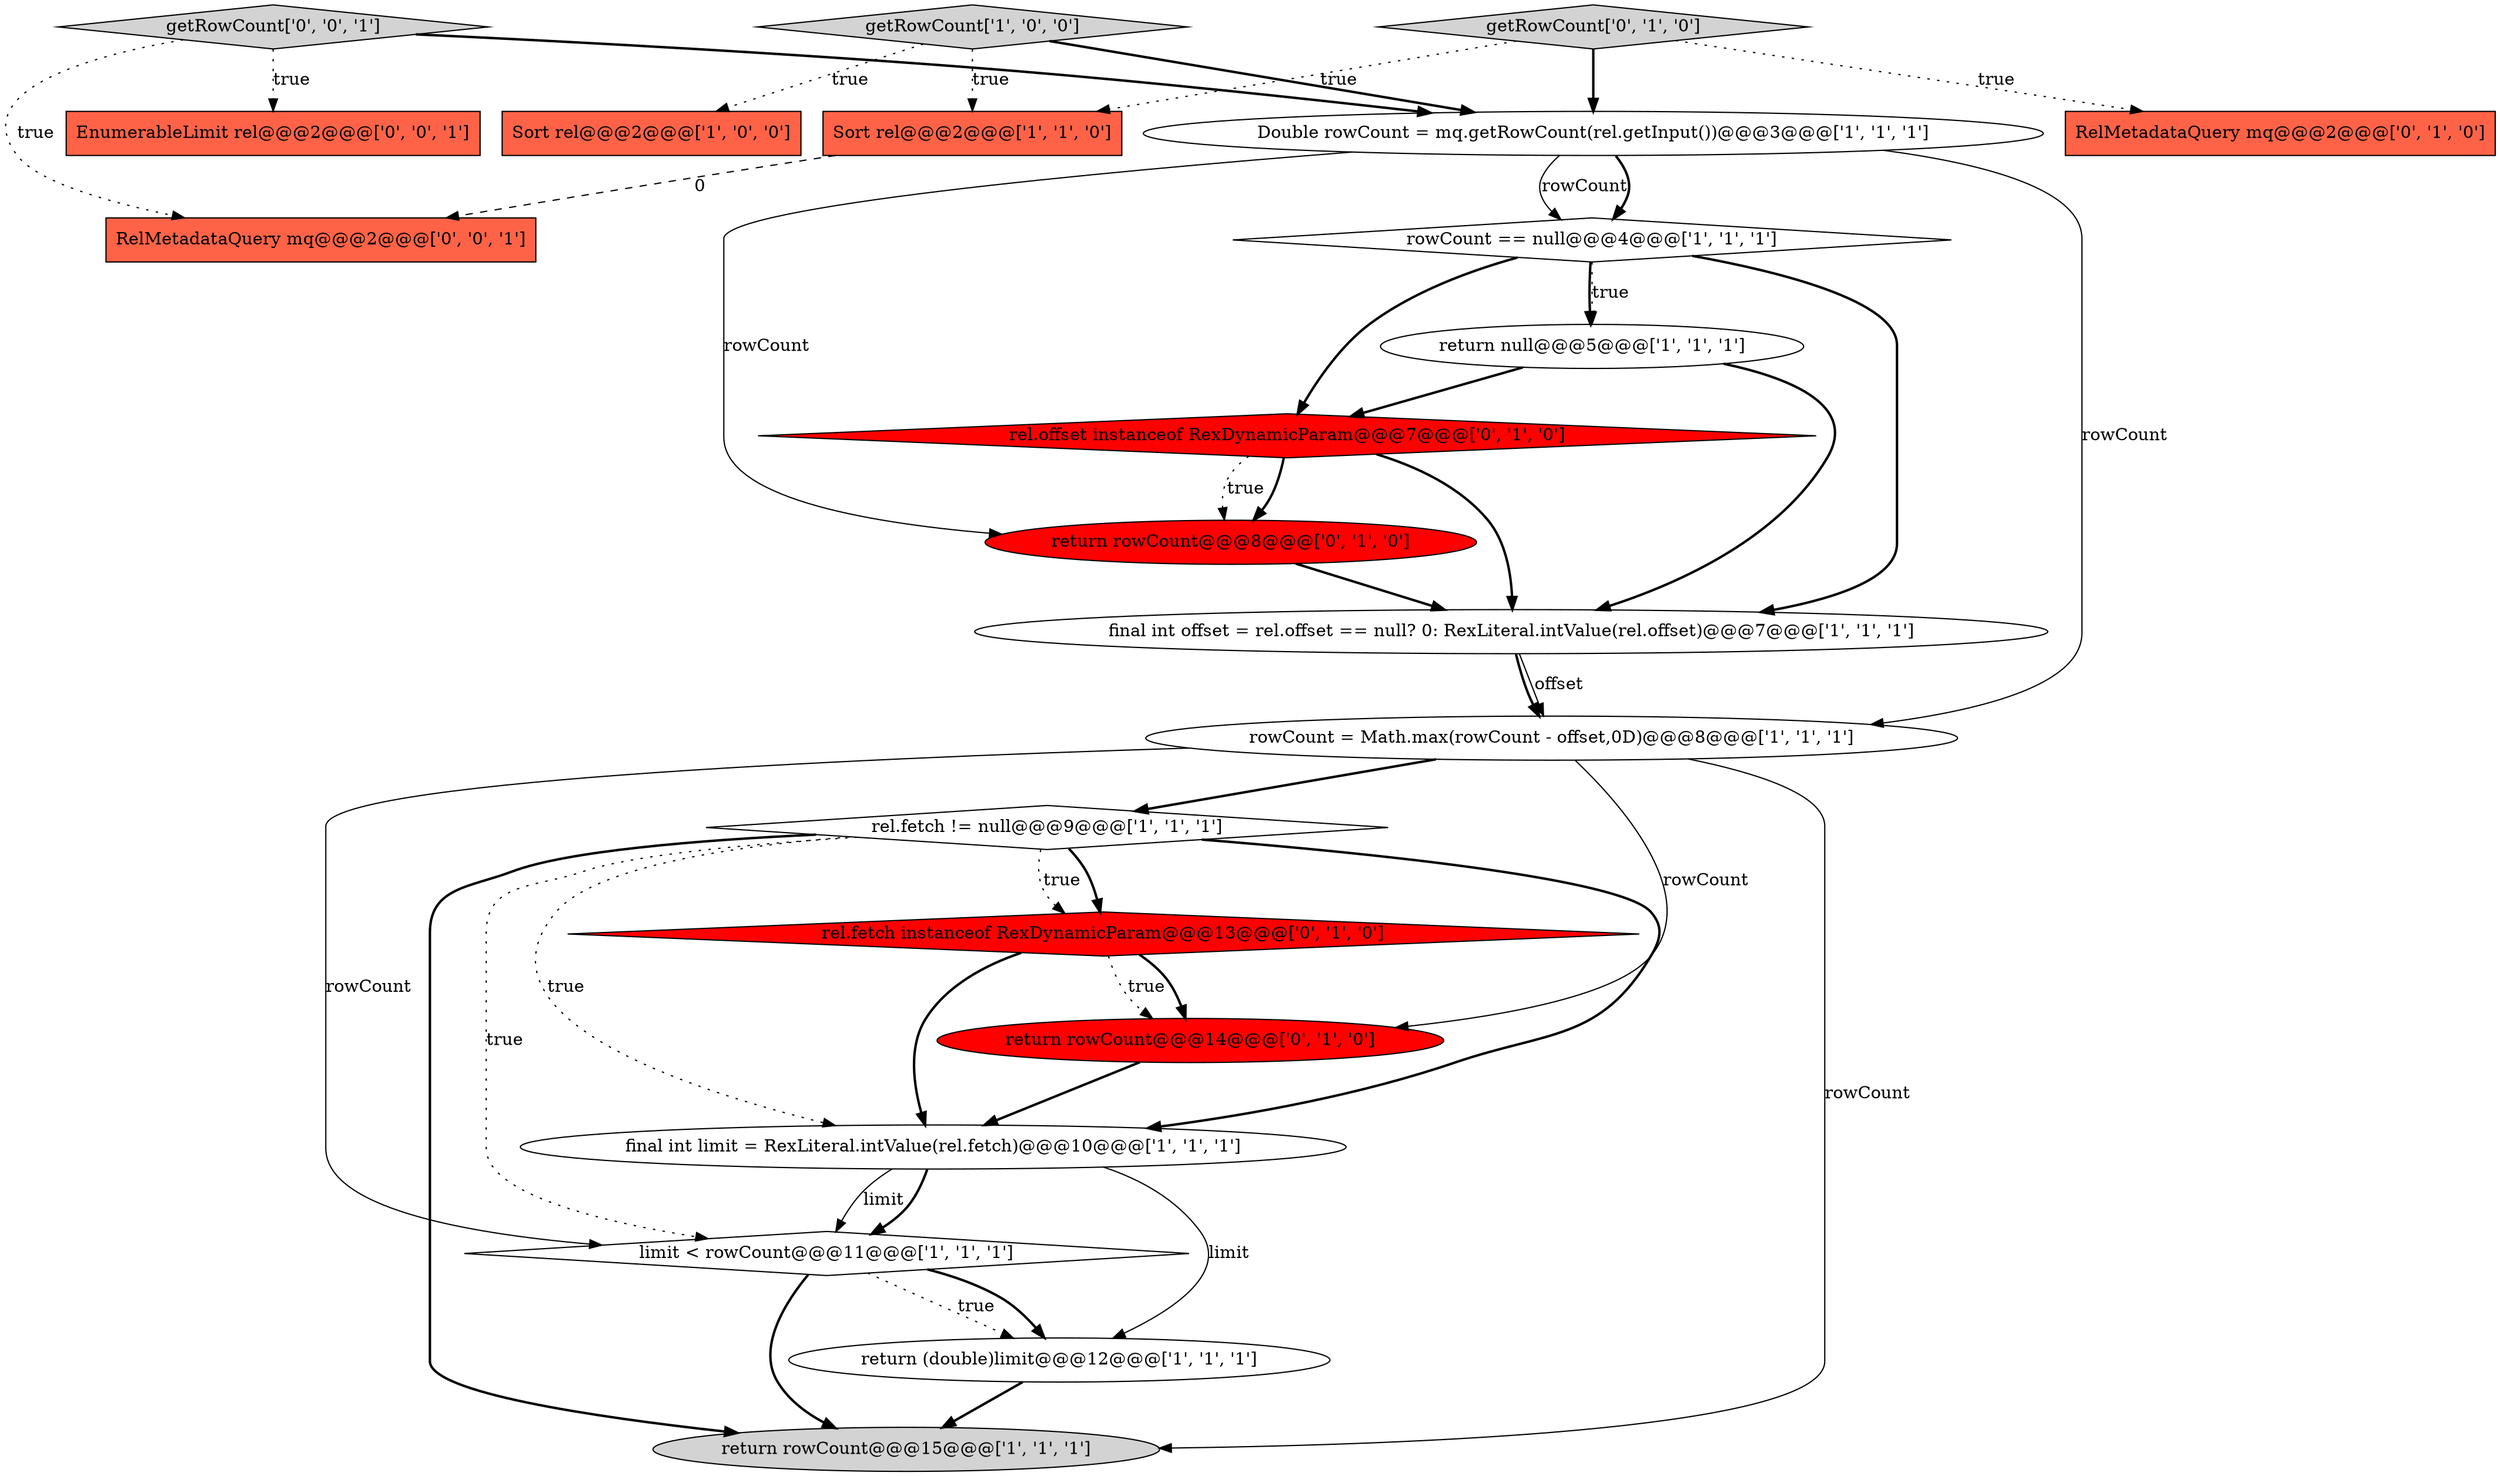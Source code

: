 digraph {
21 [style = filled, label = "RelMetadataQuery mq@@@2@@@['0', '0', '1']", fillcolor = tomato, shape = box image = "AAA0AAABBB3BBB"];
20 [style = filled, label = "getRowCount['0', '0', '1']", fillcolor = lightgray, shape = diamond image = "AAA0AAABBB3BBB"];
5 [style = filled, label = "getRowCount['1', '0', '0']", fillcolor = lightgray, shape = diamond image = "AAA0AAABBB1BBB"];
12 [style = filled, label = "limit < rowCount@@@11@@@['1', '1', '1']", fillcolor = white, shape = diamond image = "AAA0AAABBB1BBB"];
17 [style = filled, label = "rel.offset instanceof RexDynamicParam@@@7@@@['0', '1', '0']", fillcolor = red, shape = diamond image = "AAA1AAABBB2BBB"];
7 [style = filled, label = "return null@@@5@@@['1', '1', '1']", fillcolor = white, shape = ellipse image = "AAA0AAABBB1BBB"];
2 [style = filled, label = "Sort rel@@@2@@@['1', '0', '0']", fillcolor = tomato, shape = box image = "AAA0AAABBB1BBB"];
15 [style = filled, label = "getRowCount['0', '1', '0']", fillcolor = lightgray, shape = diamond image = "AAA0AAABBB2BBB"];
13 [style = filled, label = "return rowCount@@@8@@@['0', '1', '0']", fillcolor = red, shape = ellipse image = "AAA1AAABBB2BBB"];
1 [style = filled, label = "return (double)limit@@@12@@@['1', '1', '1']", fillcolor = white, shape = ellipse image = "AAA0AAABBB1BBB"];
14 [style = filled, label = "RelMetadataQuery mq@@@2@@@['0', '1', '0']", fillcolor = tomato, shape = box image = "AAA0AAABBB2BBB"];
6 [style = filled, label = "Sort rel@@@2@@@['1', '1', '0']", fillcolor = tomato, shape = box image = "AAA0AAABBB1BBB"];
19 [style = filled, label = "EnumerableLimit rel@@@2@@@['0', '0', '1']", fillcolor = tomato, shape = box image = "AAA0AAABBB3BBB"];
8 [style = filled, label = "return rowCount@@@15@@@['1', '1', '1']", fillcolor = lightgray, shape = ellipse image = "AAA0AAABBB1BBB"];
3 [style = filled, label = "rowCount == null@@@4@@@['1', '1', '1']", fillcolor = white, shape = diamond image = "AAA0AAABBB1BBB"];
18 [style = filled, label = "rel.fetch instanceof RexDynamicParam@@@13@@@['0', '1', '0']", fillcolor = red, shape = diamond image = "AAA1AAABBB2BBB"];
4 [style = filled, label = "final int offset = rel.offset == null? 0: RexLiteral.intValue(rel.offset)@@@7@@@['1', '1', '1']", fillcolor = white, shape = ellipse image = "AAA0AAABBB1BBB"];
11 [style = filled, label = "Double rowCount = mq.getRowCount(rel.getInput())@@@3@@@['1', '1', '1']", fillcolor = white, shape = ellipse image = "AAA0AAABBB1BBB"];
0 [style = filled, label = "rowCount = Math.max(rowCount - offset,0D)@@@8@@@['1', '1', '1']", fillcolor = white, shape = ellipse image = "AAA0AAABBB1BBB"];
10 [style = filled, label = "final int limit = RexLiteral.intValue(rel.fetch)@@@10@@@['1', '1', '1']", fillcolor = white, shape = ellipse image = "AAA0AAABBB1BBB"];
16 [style = filled, label = "return rowCount@@@14@@@['0', '1', '0']", fillcolor = red, shape = ellipse image = "AAA1AAABBB2BBB"];
9 [style = filled, label = "rel.fetch != null@@@9@@@['1', '1', '1']", fillcolor = white, shape = diamond image = "AAA0AAABBB1BBB"];
6->21 [style = dashed, label="0"];
0->9 [style = bold, label=""];
3->7 [style = dotted, label="true"];
4->0 [style = solid, label="offset"];
9->12 [style = dotted, label="true"];
1->8 [style = bold, label=""];
7->17 [style = bold, label=""];
18->16 [style = dotted, label="true"];
16->10 [style = bold, label=""];
11->0 [style = solid, label="rowCount"];
10->12 [style = solid, label="limit"];
12->1 [style = dotted, label="true"];
5->6 [style = dotted, label="true"];
20->21 [style = dotted, label="true"];
7->4 [style = bold, label=""];
9->10 [style = bold, label=""];
15->14 [style = dotted, label="true"];
9->8 [style = bold, label=""];
12->1 [style = bold, label=""];
3->4 [style = bold, label=""];
4->0 [style = bold, label=""];
11->3 [style = solid, label="rowCount"];
0->12 [style = solid, label="rowCount"];
0->8 [style = solid, label="rowCount"];
0->16 [style = solid, label="rowCount"];
9->18 [style = bold, label=""];
15->11 [style = bold, label=""];
18->10 [style = bold, label=""];
3->7 [style = bold, label=""];
11->3 [style = bold, label=""];
10->12 [style = bold, label=""];
12->8 [style = bold, label=""];
15->6 [style = dotted, label="true"];
11->13 [style = solid, label="rowCount"];
9->18 [style = dotted, label="true"];
3->17 [style = bold, label=""];
10->1 [style = solid, label="limit"];
5->11 [style = bold, label=""];
17->13 [style = bold, label=""];
20->19 [style = dotted, label="true"];
17->13 [style = dotted, label="true"];
9->10 [style = dotted, label="true"];
17->4 [style = bold, label=""];
5->2 [style = dotted, label="true"];
20->11 [style = bold, label=""];
13->4 [style = bold, label=""];
18->16 [style = bold, label=""];
}
